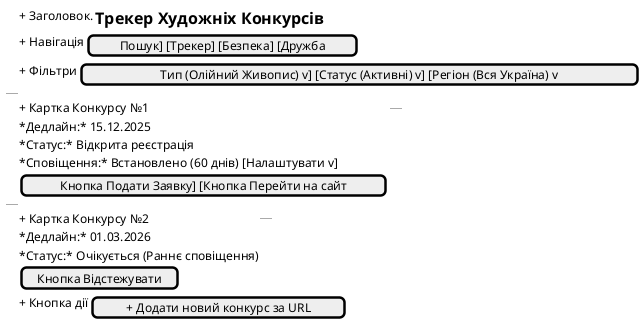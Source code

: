 @startuml
salt
{
  . {
    + Заголовок. |
    = Трекер Художніх Конкурсів |
  }
  . {
    + Навігація |
    [Пошук] [Трекер] [Безпека] [Дружба] |
  }
  . {
    + Фільтри |
    [Тип (Олійний Живопис) v] [Статус (Активні) v] [Регіон (Вся Україна) v] |
  }
  ---
  . {
    + Картка Конкурсу №1 |
    'Golden Brush' - Пейзаж |
    -- Деталі --
    *Дедлайн:* 15.12.2025
    *Статус:* Відкрита реєстрація
    *Сповіщення:* Встановлено (60 днів) [Налаштувати v]
    [Кнопка Подати Заявку] [Кнопка Перейти на сайт]
  }
  ---
  . {
    + Картка Конкурсу №2 |
    'Арт-Експо' - Абстракція |
    -- Деталі --
    *Дедлайн:* 01.03.2026
    *Статус:* Очікується (Раннє сповіщення)
    [Кнопка Відстежувати]
  }
  . {
    + Кнопка дії |
    [ + Додати новий конкурс за URL ]
  }
}
@enduml

